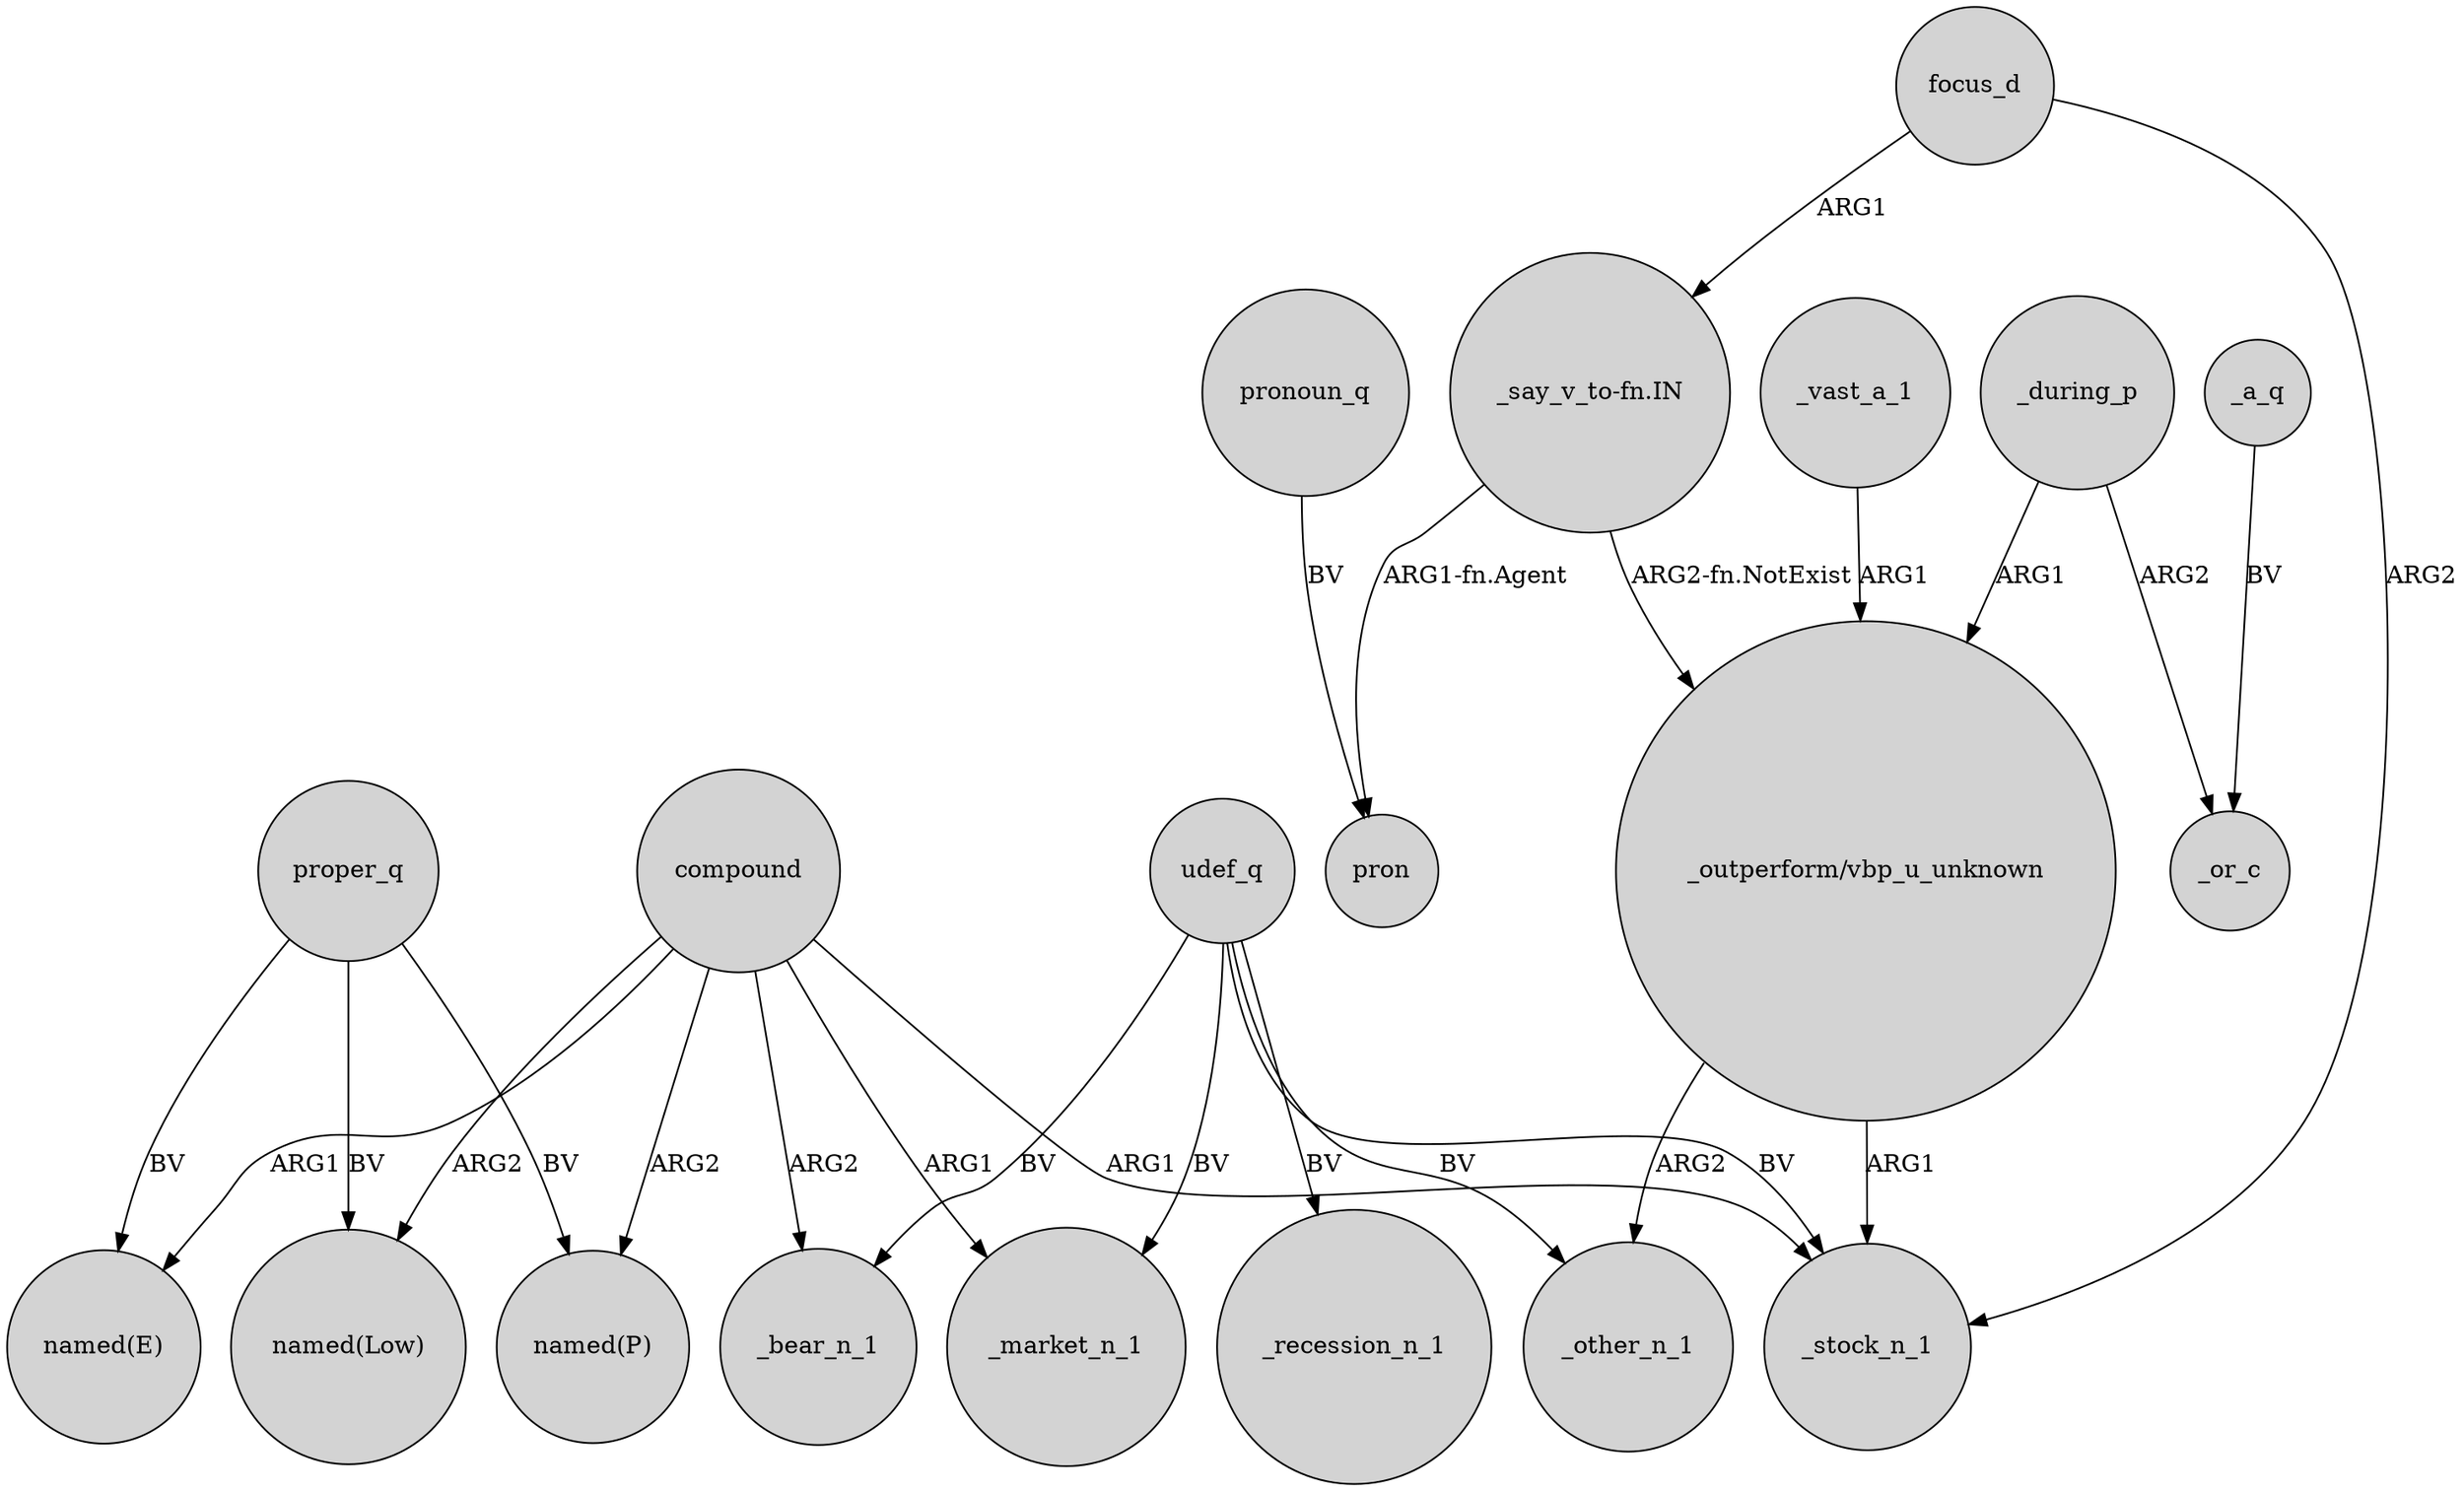digraph {
	node [shape=circle style=filled]
	compound -> "named(Low)" [label=ARG2]
	proper_q -> "named(Low)" [label=BV]
	compound -> "named(P)" [label=ARG2]
	compound -> _stock_n_1 [label=ARG1]
	_a_q -> _or_c [label=BV]
	"_say_v_to-fn.IN" -> "_outperform/vbp_u_unknown" [label="ARG2-fn.NotExist"]
	udef_q -> _market_n_1 [label=BV]
	udef_q -> _bear_n_1 [label=BV]
	proper_q -> "named(E)" [label=BV]
	compound -> _bear_n_1 [label=ARG2]
	udef_q -> _other_n_1 [label=BV]
	pronoun_q -> pron [label=BV]
	udef_q -> _stock_n_1 [label=BV]
	_during_p -> _or_c [label=ARG2]
	"_outperform/vbp_u_unknown" -> _other_n_1 [label=ARG2]
	udef_q -> _recession_n_1 [label=BV]
	"_outperform/vbp_u_unknown" -> _stock_n_1 [label=ARG1]
	_vast_a_1 -> "_outperform/vbp_u_unknown" [label=ARG1]
	_during_p -> "_outperform/vbp_u_unknown" [label=ARG1]
	"_say_v_to-fn.IN" -> pron [label="ARG1-fn.Agent"]
	focus_d -> _stock_n_1 [label=ARG2]
	compound -> _market_n_1 [label=ARG1]
	compound -> "named(E)" [label=ARG1]
	proper_q -> "named(P)" [label=BV]
	focus_d -> "_say_v_to-fn.IN" [label=ARG1]
}
